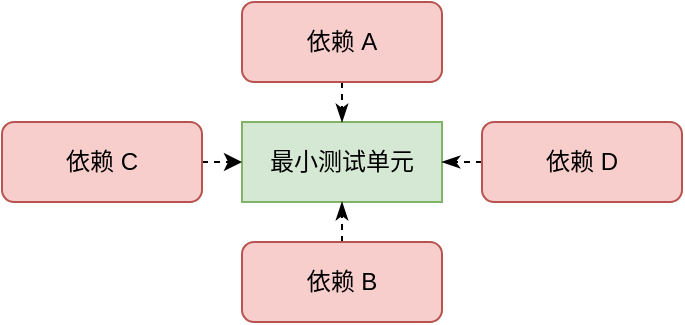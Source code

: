 <mxfile version="15.4.0" type="device"><diagram id="tVm6J8HaZjB06G7qnwCV" name="第 1 页"><mxGraphModel dx="1086" dy="846" grid="1" gridSize="10" guides="1" tooltips="1" connect="1" arrows="1" fold="1" page="1" pageScale="1" pageWidth="827" pageHeight="1169" math="0" shadow="0"><root><mxCell id="0"/><mxCell id="1" parent="0"/><mxCell id="ODqAAnPjInhMKCcm5rAc-1" value="最小测试单元" style="rounded=0;whiteSpace=wrap;html=1;fillColor=#d5e8d4;strokeColor=#82b366;" vertex="1" parent="1"><mxGeometry x="270" y="360" width="100" height="40" as="geometry"/></mxCell><mxCell id="ODqAAnPjInhMKCcm5rAc-8" style="edgeStyle=orthogonalEdgeStyle;rounded=0;orthogonalLoop=1;jettySize=auto;html=1;exitX=0.5;exitY=1;exitDx=0;exitDy=0;entryX=0.5;entryY=0;entryDx=0;entryDy=0;startArrow=none;startFill=0;endArrow=classicThin;endFill=1;dashed=1;" edge="1" parent="1" source="ODqAAnPjInhMKCcm5rAc-2" target="ODqAAnPjInhMKCcm5rAc-1"><mxGeometry relative="1" as="geometry"/></mxCell><mxCell id="ODqAAnPjInhMKCcm5rAc-2" value="依赖 A" style="rounded=1;whiteSpace=wrap;html=1;fillColor=#f8cecc;strokeColor=#b85450;" vertex="1" parent="1"><mxGeometry x="270" y="300" width="100" height="40" as="geometry"/></mxCell><mxCell id="ODqAAnPjInhMKCcm5rAc-9" style="edgeStyle=orthogonalEdgeStyle;rounded=0;orthogonalLoop=1;jettySize=auto;html=1;exitX=0.5;exitY=0;exitDx=0;exitDy=0;entryX=0.5;entryY=1;entryDx=0;entryDy=0;dashed=1;startArrow=none;startFill=0;endArrow=classicThin;endFill=1;" edge="1" parent="1" source="ODqAAnPjInhMKCcm5rAc-3" target="ODqAAnPjInhMKCcm5rAc-1"><mxGeometry relative="1" as="geometry"/></mxCell><mxCell id="ODqAAnPjInhMKCcm5rAc-3" value="依赖 B" style="rounded=1;whiteSpace=wrap;html=1;fillColor=#f8cecc;strokeColor=#b85450;" vertex="1" parent="1"><mxGeometry x="270" y="420" width="100" height="40" as="geometry"/></mxCell><mxCell id="ODqAAnPjInhMKCcm5rAc-6" style="edgeStyle=orthogonalEdgeStyle;rounded=0;orthogonalLoop=1;jettySize=auto;html=1;exitX=1;exitY=0.5;exitDx=0;exitDy=0;entryX=0;entryY=0.5;entryDx=0;entryDy=0;dashed=1;" edge="1" parent="1" source="ODqAAnPjInhMKCcm5rAc-4" target="ODqAAnPjInhMKCcm5rAc-1"><mxGeometry relative="1" as="geometry"/></mxCell><mxCell id="ODqAAnPjInhMKCcm5rAc-4" value="依赖 C" style="rounded=1;whiteSpace=wrap;html=1;fillColor=#f8cecc;strokeColor=#b85450;" vertex="1" parent="1"><mxGeometry x="150" y="360" width="100" height="40" as="geometry"/></mxCell><mxCell id="ODqAAnPjInhMKCcm5rAc-10" style="edgeStyle=orthogonalEdgeStyle;rounded=0;orthogonalLoop=1;jettySize=auto;html=1;exitX=0;exitY=0.5;exitDx=0;exitDy=0;entryX=1;entryY=0.5;entryDx=0;entryDy=0;dashed=1;startArrow=none;startFill=0;endArrow=classicThin;endFill=1;" edge="1" parent="1" source="ODqAAnPjInhMKCcm5rAc-5" target="ODqAAnPjInhMKCcm5rAc-1"><mxGeometry relative="1" as="geometry"/></mxCell><mxCell id="ODqAAnPjInhMKCcm5rAc-5" value="依赖 D" style="rounded=1;whiteSpace=wrap;html=1;fillColor=#f8cecc;strokeColor=#b85450;" vertex="1" parent="1"><mxGeometry x="390" y="360" width="100" height="40" as="geometry"/></mxCell></root></mxGraphModel></diagram></mxfile>